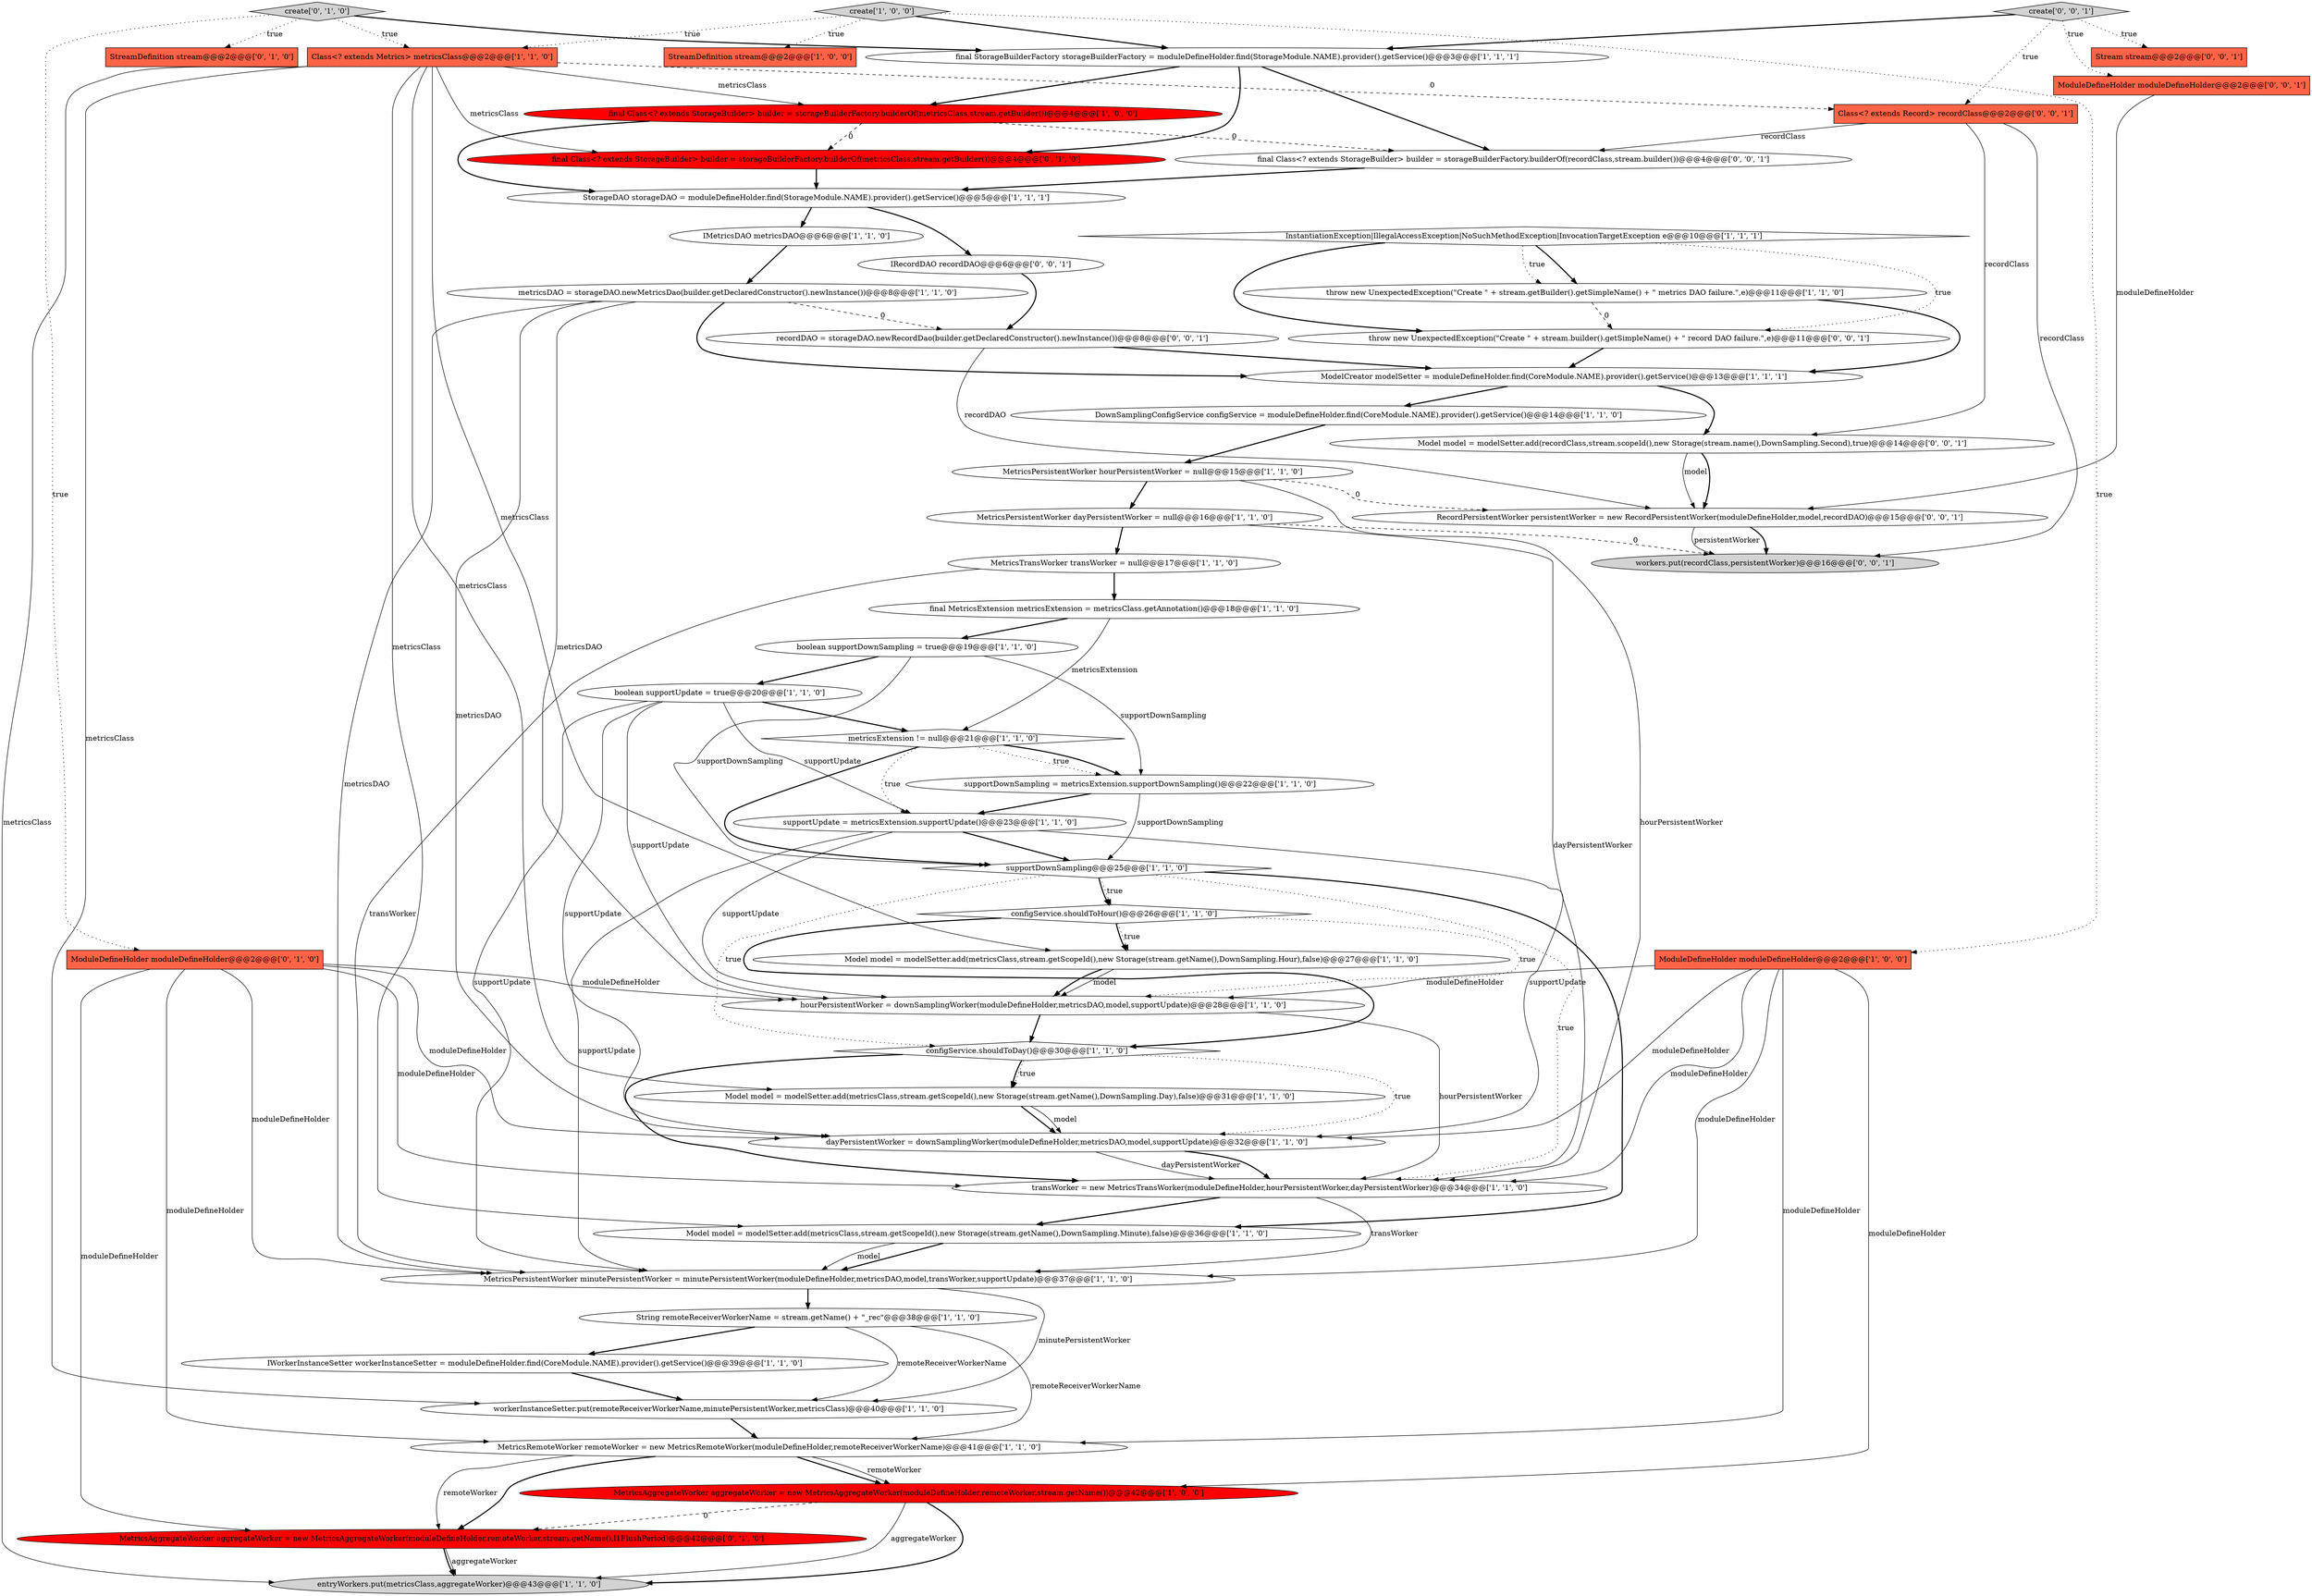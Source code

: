 digraph {
3 [style = filled, label = "ModelCreator modelSetter = moduleDefineHolder.find(CoreModule.NAME).provider().getService()@@@13@@@['1', '1', '1']", fillcolor = white, shape = ellipse image = "AAA0AAABBB1BBB"];
14 [style = filled, label = "MetricsPersistentWorker minutePersistentWorker = minutePersistentWorker(moduleDefineHolder,metricsDAO,model,transWorker,supportUpdate)@@@37@@@['1', '1', '0']", fillcolor = white, shape = ellipse image = "AAA0AAABBB1BBB"];
52 [style = filled, label = "Model model = modelSetter.add(recordClass,stream.scopeId(),new Storage(stream.name(),DownSampling.Second),true)@@@14@@@['0', '0', '1']", fillcolor = white, shape = ellipse image = "AAA0AAABBB3BBB"];
8 [style = filled, label = "ModuleDefineHolder moduleDefineHolder@@@2@@@['1', '0', '0']", fillcolor = tomato, shape = box image = "AAA0AAABBB1BBB"];
21 [style = filled, label = "MetricsTransWorker transWorker = null@@@17@@@['1', '1', '0']", fillcolor = white, shape = ellipse image = "AAA0AAABBB1BBB"];
38 [style = filled, label = "StreamDefinition stream@@@2@@@['0', '1', '0']", fillcolor = tomato, shape = box image = "AAA0AAABBB2BBB"];
6 [style = filled, label = "throw new UnexpectedException(\"Create \" + stream.getBuilder().getSimpleName() + \" metrics DAO failure.\",e)@@@11@@@['1', '1', '0']", fillcolor = white, shape = ellipse image = "AAA0AAABBB1BBB"];
35 [style = filled, label = "dayPersistentWorker = downSamplingWorker(moduleDefineHolder,metricsDAO,model,supportUpdate)@@@32@@@['1', '1', '0']", fillcolor = white, shape = ellipse image = "AAA0AAABBB1BBB"];
45 [style = filled, label = "recordDAO = storageDAO.newRecordDao(builder.getDeclaredConstructor().newInstance())@@@8@@@['0', '0', '1']", fillcolor = white, shape = ellipse image = "AAA0AAABBB3BBB"];
9 [style = filled, label = "Model model = modelSetter.add(metricsClass,stream.getScopeId(),new Storage(stream.getName(),DownSampling.Day),false)@@@31@@@['1', '1', '0']", fillcolor = white, shape = ellipse image = "AAA0AAABBB1BBB"];
26 [style = filled, label = "transWorker = new MetricsTransWorker(moduleDefineHolder,hourPersistentWorker,dayPersistentWorker)@@@34@@@['1', '1', '0']", fillcolor = white, shape = ellipse image = "AAA0AAABBB1BBB"];
17 [style = filled, label = "metricsDAO = storageDAO.newMetricsDao(builder.getDeclaredConstructor().newInstance())@@@8@@@['1', '1', '0']", fillcolor = white, shape = ellipse image = "AAA0AAABBB1BBB"];
2 [style = filled, label = "final MetricsExtension metricsExtension = metricsClass.getAnnotation()@@@18@@@['1', '1', '0']", fillcolor = white, shape = ellipse image = "AAA0AAABBB1BBB"];
33 [style = filled, label = "Class<? extends Metrics> metricsClass@@@2@@@['1', '1', '0']", fillcolor = tomato, shape = box image = "AAA0AAABBB1BBB"];
29 [style = filled, label = "final StorageBuilderFactory storageBuilderFactory = moduleDefineHolder.find(StorageModule.NAME).provider().getService()@@@3@@@['1', '1', '1']", fillcolor = white, shape = ellipse image = "AAA0AAABBB1BBB"];
39 [style = filled, label = "MetricsAggregateWorker aggregateWorker = new MetricsAggregateWorker(moduleDefineHolder,remoteWorker,stream.getName(),l1FlushPeriod)@@@42@@@['0', '1', '0']", fillcolor = red, shape = ellipse image = "AAA1AAABBB2BBB"];
42 [style = filled, label = "ModuleDefineHolder moduleDefineHolder@@@2@@@['0', '1', '0']", fillcolor = tomato, shape = box image = "AAA0AAABBB2BBB"];
31 [style = filled, label = "IWorkerInstanceSetter workerInstanceSetter = moduleDefineHolder.find(CoreModule.NAME).provider().getService()@@@39@@@['1', '1', '0']", fillcolor = white, shape = ellipse image = "AAA0AAABBB1BBB"];
48 [style = filled, label = "workers.put(recordClass,persistentWorker)@@@16@@@['0', '0', '1']", fillcolor = lightgray, shape = ellipse image = "AAA0AAABBB3BBB"];
23 [style = filled, label = "configService.shouldToDay()@@@30@@@['1', '1', '0']", fillcolor = white, shape = diamond image = "AAA0AAABBB1BBB"];
16 [style = filled, label = "StorageDAO storageDAO = moduleDefineHolder.find(StorageModule.NAME).provider().getService()@@@5@@@['1', '1', '1']", fillcolor = white, shape = ellipse image = "AAA0AAABBB1BBB"];
44 [style = filled, label = "ModuleDefineHolder moduleDefineHolder@@@2@@@['0', '0', '1']", fillcolor = tomato, shape = box image = "AAA0AAABBB3BBB"];
46 [style = filled, label = "Stream stream@@@2@@@['0', '0', '1']", fillcolor = tomato, shape = box image = "AAA0AAABBB3BBB"];
7 [style = filled, label = "IMetricsDAO metricsDAO@@@6@@@['1', '1', '0']", fillcolor = white, shape = ellipse image = "AAA0AAABBB1BBB"];
49 [style = filled, label = "final Class<? extends StorageBuilder> builder = storageBuilderFactory.builderOf(recordClass,stream.builder())@@@4@@@['0', '0', '1']", fillcolor = white, shape = ellipse image = "AAA0AAABBB3BBB"];
22 [style = filled, label = "boolean supportUpdate = true@@@20@@@['1', '1', '0']", fillcolor = white, shape = ellipse image = "AAA0AAABBB1BBB"];
12 [style = filled, label = "create['1', '0', '0']", fillcolor = lightgray, shape = diamond image = "AAA0AAABBB1BBB"];
53 [style = filled, label = "RecordPersistentWorker persistentWorker = new RecordPersistentWorker(moduleDefineHolder,model,recordDAO)@@@15@@@['0', '0', '1']", fillcolor = white, shape = ellipse image = "AAA0AAABBB3BBB"];
5 [style = filled, label = "String remoteReceiverWorkerName = stream.getName() + \"_rec\"@@@38@@@['1', '1', '0']", fillcolor = white, shape = ellipse image = "AAA0AAABBB1BBB"];
41 [style = filled, label = "create['0', '1', '0']", fillcolor = lightgray, shape = diamond image = "AAA0AAABBB2BBB"];
40 [style = filled, label = "final Class<? extends StorageBuilder> builder = storageBuilderFactory.builderOf(metricsClass,stream.getBuilder())@@@4@@@['0', '1', '0']", fillcolor = red, shape = ellipse image = "AAA1AAABBB2BBB"];
50 [style = filled, label = "throw new UnexpectedException(\"Create \" + stream.builder().getSimpleName() + \" record DAO failure.\",e)@@@11@@@['0', '0', '1']", fillcolor = white, shape = ellipse image = "AAA0AAABBB3BBB"];
30 [style = filled, label = "boolean supportDownSampling = true@@@19@@@['1', '1', '0']", fillcolor = white, shape = ellipse image = "AAA0AAABBB1BBB"];
36 [style = filled, label = "MetricsAggregateWorker aggregateWorker = new MetricsAggregateWorker(moduleDefineHolder,remoteWorker,stream.getName())@@@42@@@['1', '0', '0']", fillcolor = red, shape = ellipse image = "AAA1AAABBB1BBB"];
13 [style = filled, label = "metricsExtension != null@@@21@@@['1', '1', '0']", fillcolor = white, shape = diamond image = "AAA0AAABBB1BBB"];
15 [style = filled, label = "MetricsRemoteWorker remoteWorker = new MetricsRemoteWorker(moduleDefineHolder,remoteReceiverWorkerName)@@@41@@@['1', '1', '0']", fillcolor = white, shape = ellipse image = "AAA0AAABBB1BBB"];
11 [style = filled, label = "MetricsPersistentWorker dayPersistentWorker = null@@@16@@@['1', '1', '0']", fillcolor = white, shape = ellipse image = "AAA0AAABBB1BBB"];
27 [style = filled, label = "entryWorkers.put(metricsClass,aggregateWorker)@@@43@@@['1', '1', '0']", fillcolor = lightgray, shape = ellipse image = "AAA0AAABBB1BBB"];
43 [style = filled, label = "IRecordDAO recordDAO@@@6@@@['0', '0', '1']", fillcolor = white, shape = ellipse image = "AAA0AAABBB3BBB"];
19 [style = filled, label = "InstantiationException|IllegalAccessException|NoSuchMethodException|InvocationTargetException e@@@10@@@['1', '1', '1']", fillcolor = white, shape = diamond image = "AAA0AAABBB1BBB"];
10 [style = filled, label = "final Class<? extends StorageBuilder> builder = storageBuilderFactory.builderOf(metricsClass,stream.getBuilder())@@@4@@@['1', '0', '0']", fillcolor = red, shape = ellipse image = "AAA1AAABBB1BBB"];
1 [style = filled, label = "workerInstanceSetter.put(remoteReceiverWorkerName,minutePersistentWorker,metricsClass)@@@40@@@['1', '1', '0']", fillcolor = white, shape = ellipse image = "AAA0AAABBB1BBB"];
4 [style = filled, label = "supportUpdate = metricsExtension.supportUpdate()@@@23@@@['1', '1', '0']", fillcolor = white, shape = ellipse image = "AAA0AAABBB1BBB"];
20 [style = filled, label = "Model model = modelSetter.add(metricsClass,stream.getScopeId(),new Storage(stream.getName(),DownSampling.Minute),false)@@@36@@@['1', '1', '0']", fillcolor = white, shape = ellipse image = "AAA0AAABBB1BBB"];
51 [style = filled, label = "create['0', '0', '1']", fillcolor = lightgray, shape = diamond image = "AAA0AAABBB3BBB"];
32 [style = filled, label = "supportDownSampling@@@25@@@['1', '1', '0']", fillcolor = white, shape = diamond image = "AAA0AAABBB1BBB"];
34 [style = filled, label = "hourPersistentWorker = downSamplingWorker(moduleDefineHolder,metricsDAO,model,supportUpdate)@@@28@@@['1', '1', '0']", fillcolor = white, shape = ellipse image = "AAA0AAABBB1BBB"];
0 [style = filled, label = "MetricsPersistentWorker hourPersistentWorker = null@@@15@@@['1', '1', '0']", fillcolor = white, shape = ellipse image = "AAA0AAABBB1BBB"];
28 [style = filled, label = "DownSamplingConfigService configService = moduleDefineHolder.find(CoreModule.NAME).provider().getService()@@@14@@@['1', '1', '0']", fillcolor = white, shape = ellipse image = "AAA0AAABBB1BBB"];
25 [style = filled, label = "configService.shouldToHour()@@@26@@@['1', '1', '0']", fillcolor = white, shape = diamond image = "AAA0AAABBB1BBB"];
24 [style = filled, label = "supportDownSampling = metricsExtension.supportDownSampling()@@@22@@@['1', '1', '0']", fillcolor = white, shape = ellipse image = "AAA0AAABBB1BBB"];
18 [style = filled, label = "StreamDefinition stream@@@2@@@['1', '0', '0']", fillcolor = tomato, shape = box image = "AAA0AAABBB1BBB"];
47 [style = filled, label = "Class<? extends Record> recordClass@@@2@@@['0', '0', '1']", fillcolor = tomato, shape = box image = "AAA0AAABBB3BBB"];
37 [style = filled, label = "Model model = modelSetter.add(metricsClass,stream.getScopeId(),new Storage(stream.getName(),DownSampling.Hour),false)@@@27@@@['1', '1', '0']", fillcolor = white, shape = ellipse image = "AAA0AAABBB1BBB"];
6->3 [style = bold, label=""];
13->24 [style = dotted, label="true"];
49->16 [style = bold, label=""];
12->8 [style = dotted, label="true"];
4->14 [style = solid, label="supportUpdate"];
16->7 [style = bold, label=""];
42->14 [style = solid, label="moduleDefineHolder"];
17->34 [style = solid, label="metricsDAO"];
31->1 [style = bold, label=""];
33->40 [style = solid, label="metricsClass"];
51->47 [style = dotted, label="true"];
41->38 [style = dotted, label="true"];
33->47 [style = dashed, label="0"];
9->35 [style = bold, label=""];
21->2 [style = bold, label=""];
28->0 [style = bold, label=""];
42->26 [style = solid, label="moduleDefineHolder"];
32->25 [style = dotted, label="true"];
8->35 [style = solid, label="moduleDefineHolder"];
40->16 [style = bold, label=""];
5->1 [style = solid, label="remoteReceiverWorkerName"];
6->50 [style = dashed, label="0"];
17->14 [style = solid, label="metricsDAO"];
32->25 [style = bold, label=""];
16->43 [style = bold, label=""];
42->15 [style = solid, label="moduleDefineHolder"];
10->49 [style = dashed, label="0"];
45->53 [style = solid, label="recordDAO"];
41->42 [style = dotted, label="true"];
41->33 [style = dotted, label="true"];
8->15 [style = solid, label="moduleDefineHolder"];
32->20 [style = bold, label=""];
8->36 [style = solid, label="moduleDefineHolder"];
11->48 [style = dashed, label="0"];
22->13 [style = bold, label=""];
13->4 [style = dotted, label="true"];
12->33 [style = dotted, label="true"];
53->48 [style = bold, label=""];
22->35 [style = solid, label="supportUpdate"];
13->32 [style = bold, label=""];
33->37 [style = solid, label="metricsClass"];
0->26 [style = solid, label="hourPersistentWorker"];
24->32 [style = solid, label="supportDownSampling"];
52->53 [style = solid, label="model"];
33->27 [style = solid, label="metricsClass"];
50->3 [style = bold, label=""];
20->14 [style = bold, label=""];
12->18 [style = dotted, label="true"];
8->26 [style = solid, label="moduleDefineHolder"];
19->6 [style = bold, label=""];
17->45 [style = dashed, label="0"];
33->1 [style = solid, label="metricsClass"];
23->9 [style = dotted, label="true"];
43->45 [style = bold, label=""];
11->26 [style = solid, label="dayPersistentWorker"];
44->53 [style = solid, label="moduleDefineHolder"];
2->13 [style = solid, label="metricsExtension"];
12->29 [style = bold, label=""];
25->37 [style = bold, label=""];
8->14 [style = solid, label="moduleDefineHolder"];
35->26 [style = solid, label="dayPersistentWorker"];
29->40 [style = bold, label=""];
9->35 [style = solid, label="model"];
39->27 [style = solid, label="aggregateWorker"];
26->20 [style = bold, label=""];
47->52 [style = solid, label="recordClass"];
15->36 [style = bold, label=""];
36->39 [style = dashed, label="0"];
36->27 [style = solid, label="aggregateWorker"];
7->17 [style = bold, label=""];
13->24 [style = bold, label=""];
17->35 [style = solid, label="metricsDAO"];
11->21 [style = bold, label=""];
0->11 [style = bold, label=""];
14->1 [style = solid, label="minutePersistentWorker"];
19->50 [style = bold, label=""];
29->49 [style = bold, label=""];
22->34 [style = solid, label="supportUpdate"];
15->39 [style = solid, label="remoteWorker"];
30->32 [style = solid, label="supportDownSampling"];
51->29 [style = bold, label=""];
3->28 [style = bold, label=""];
30->24 [style = solid, label="supportDownSampling"];
10->40 [style = dashed, label="0"];
10->16 [style = bold, label=""];
23->35 [style = dotted, label="true"];
17->3 [style = bold, label=""];
29->10 [style = bold, label=""];
4->34 [style = solid, label="supportUpdate"];
34->23 [style = bold, label=""];
33->9 [style = solid, label="metricsClass"];
33->20 [style = solid, label="metricsClass"];
35->26 [style = bold, label=""];
53->48 [style = solid, label="persistentWorker"];
14->5 [style = bold, label=""];
42->39 [style = solid, label="moduleDefineHolder"];
19->50 [style = dotted, label="true"];
25->37 [style = dotted, label="true"];
30->22 [style = bold, label=""];
3->52 [style = bold, label=""];
52->53 [style = bold, label=""];
42->35 [style = solid, label="moduleDefineHolder"];
45->3 [style = bold, label=""];
33->10 [style = solid, label="metricsClass"];
25->23 [style = bold, label=""];
32->23 [style = dotted, label="true"];
25->34 [style = dotted, label="true"];
1->15 [style = bold, label=""];
41->29 [style = bold, label=""];
23->26 [style = bold, label=""];
0->53 [style = dashed, label="0"];
21->14 [style = solid, label="transWorker"];
8->34 [style = solid, label="moduleDefineHolder"];
39->27 [style = bold, label=""];
15->36 [style = solid, label="remoteWorker"];
47->49 [style = solid, label="recordClass"];
37->34 [style = solid, label="model"];
42->34 [style = solid, label="moduleDefineHolder"];
24->4 [style = bold, label=""];
36->27 [style = bold, label=""];
5->31 [style = bold, label=""];
20->14 [style = solid, label="model"];
37->34 [style = bold, label=""];
4->35 [style = solid, label="supportUpdate"];
15->39 [style = bold, label=""];
34->26 [style = solid, label="hourPersistentWorker"];
22->4 [style = solid, label="supportUpdate"];
32->26 [style = dotted, label="true"];
19->6 [style = dotted, label="true"];
51->44 [style = dotted, label="true"];
2->30 [style = bold, label=""];
23->9 [style = bold, label=""];
22->14 [style = solid, label="supportUpdate"];
47->48 [style = solid, label="recordClass"];
4->32 [style = bold, label=""];
51->46 [style = dotted, label="true"];
5->15 [style = solid, label="remoteReceiverWorkerName"];
26->14 [style = solid, label="transWorker"];
}
